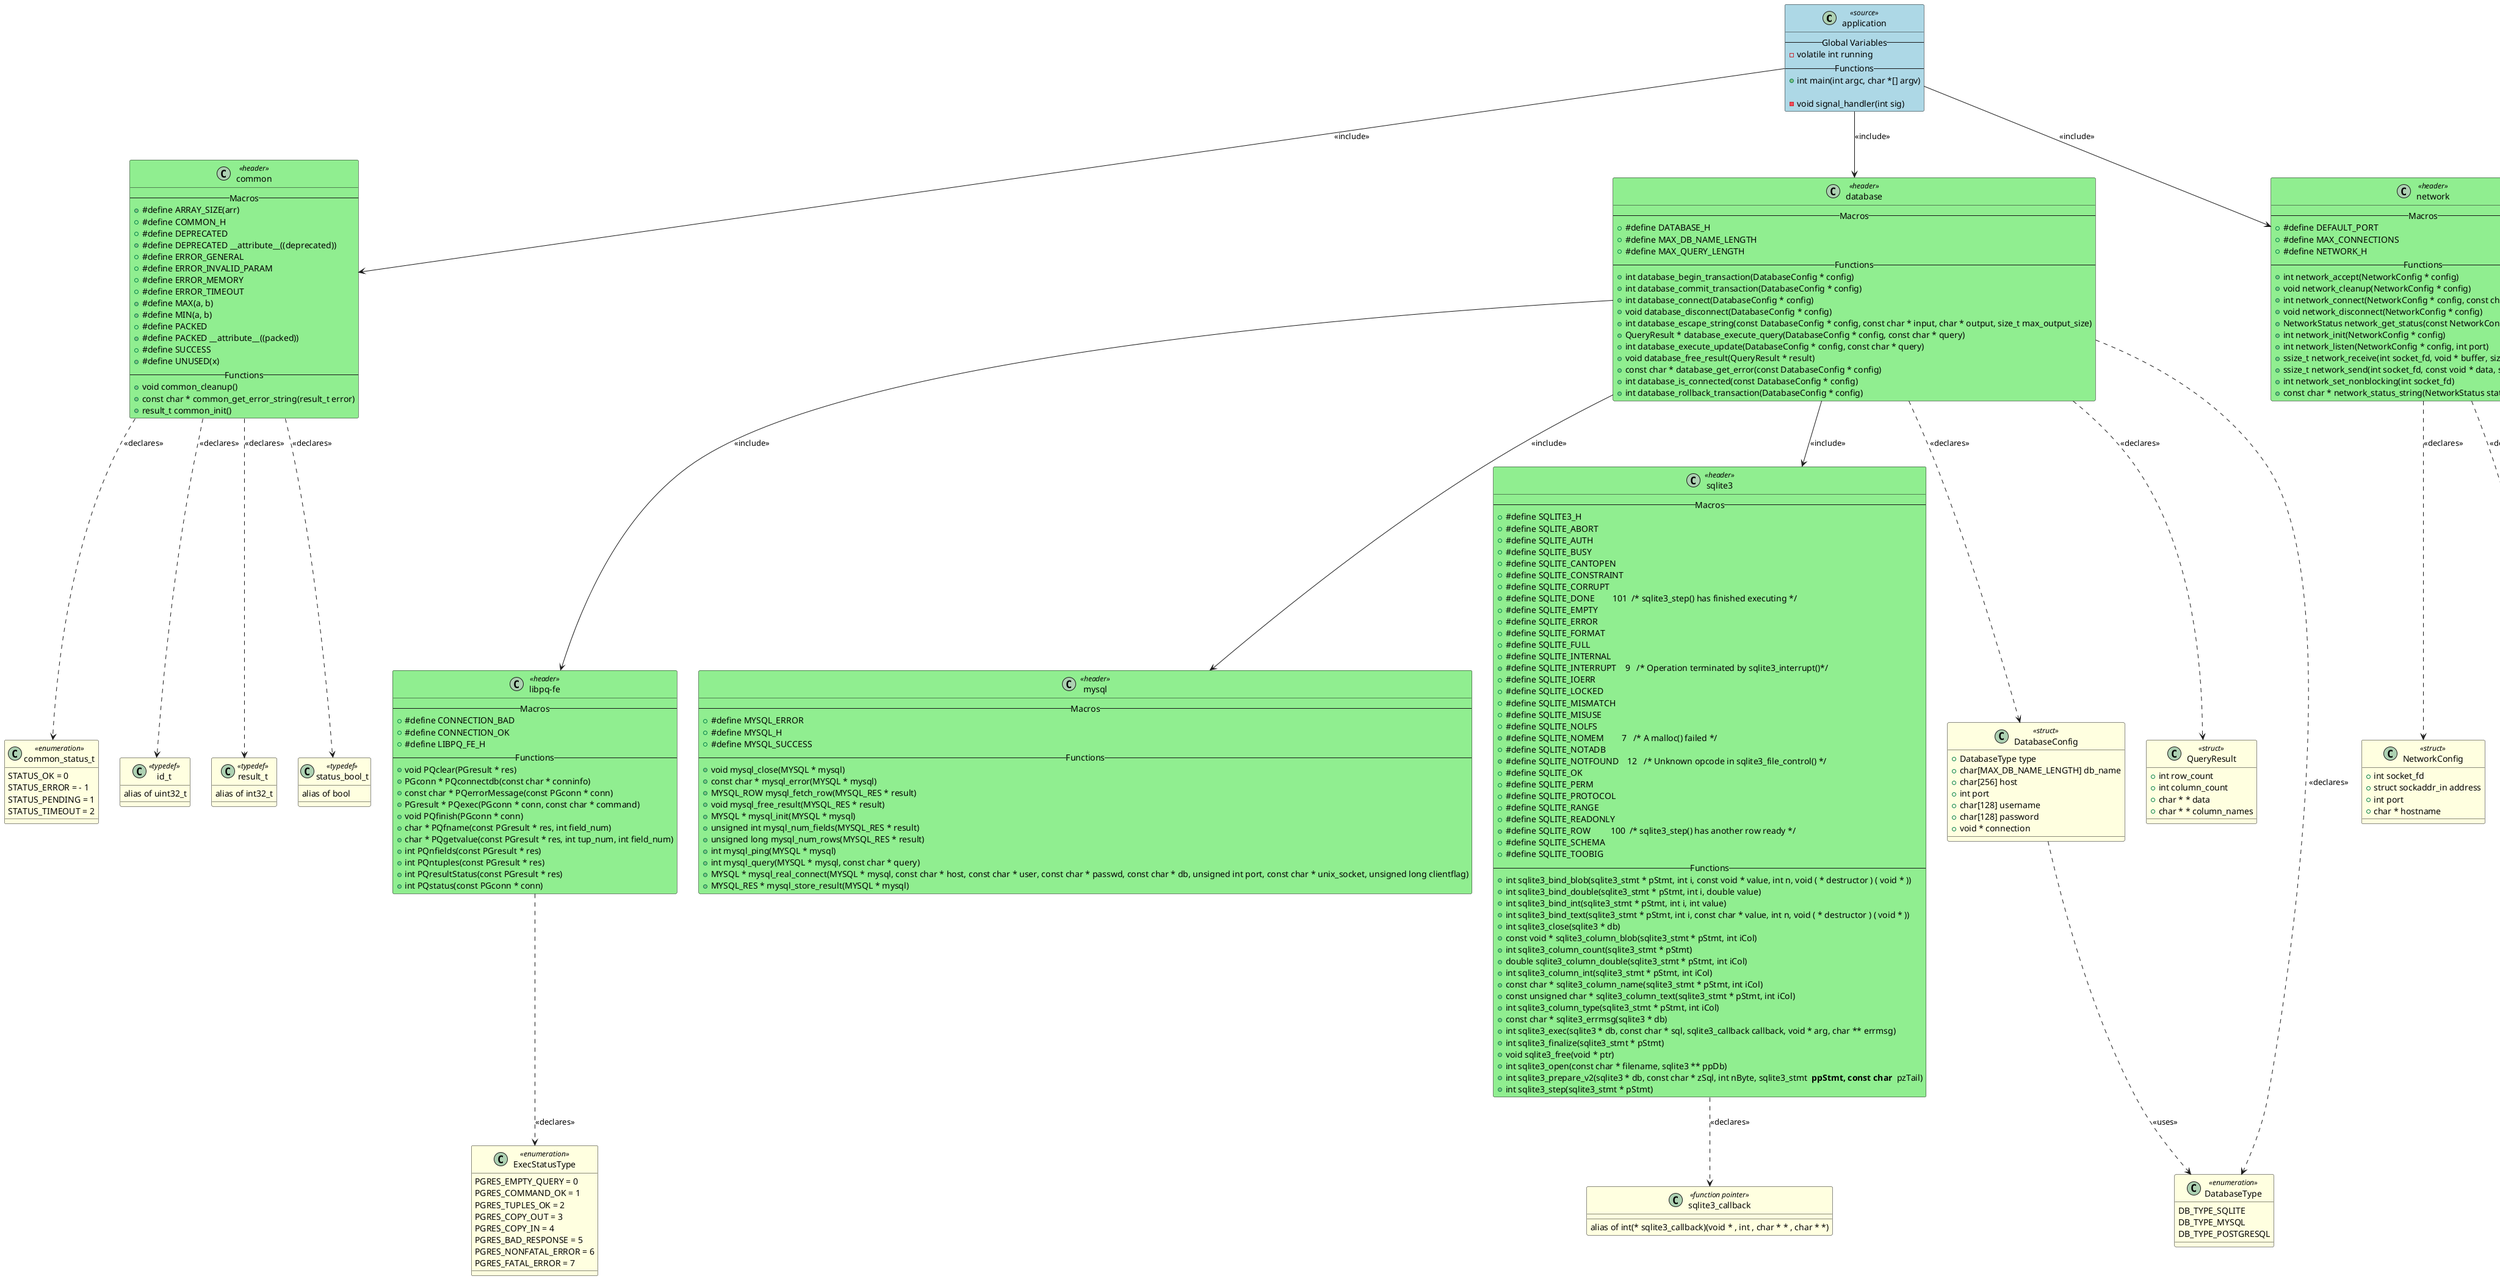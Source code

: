 @startuml application

class "application" as APPLICATION <<source>> #LightBlue
{
    -- Global Variables --
    - volatile int running
    -- Functions --
    + int main(int argc, char *[] argv)

    - void signal_handler(int sig)
}

class "common" as HEADER_COMMON <<header>> #LightGreen
{
    -- Macros --
    + #define ARRAY_SIZE(arr)
    + #define COMMON_H
    + #define DEPRECATED
    + #define DEPRECATED __attribute__((deprecated))
    + #define ERROR_GENERAL
    + #define ERROR_INVALID_PARAM
    + #define ERROR_MEMORY
    + #define ERROR_TIMEOUT
    + #define MAX(a, b)
    + #define MIN(a, b)
    + #define PACKED
    + #define PACKED __attribute__((packed))
    + #define SUCCESS
    + #define UNUSED(x)
    -- Functions --
    + void common_cleanup()
    + const char * common_get_error_string(result_t error)
    + result_t common_init()
}

class "database" as HEADER_DATABASE <<header>> #LightGreen
{
    -- Macros --
    + #define DATABASE_H
    + #define MAX_DB_NAME_LENGTH
    + #define MAX_QUERY_LENGTH
    -- Functions --
    + int database_begin_transaction(DatabaseConfig * config)
    + int database_commit_transaction(DatabaseConfig * config)
    + int database_connect(DatabaseConfig * config)
    + void database_disconnect(DatabaseConfig * config)
    + int database_escape_string(const DatabaseConfig * config, const char * input, char * output, size_t max_output_size)
    + QueryResult * database_execute_query(DatabaseConfig * config, const char * query)
    + int database_execute_update(DatabaseConfig * config, const char * query)
    + void database_free_result(QueryResult * result)
    + const char * database_get_error(const DatabaseConfig * config)
    + int database_is_connected(const DatabaseConfig * config)
    + int database_rollback_transaction(DatabaseConfig * config)
}

class "libpq-fe" as HEADER_LIBPQ_FE <<header>> #LightGreen
{
    -- Macros --
    + #define CONNECTION_BAD
    + #define CONNECTION_OK
    + #define LIBPQ_FE_H
    -- Functions --
    + void PQclear(PGresult * res)
    + PGconn * PQconnectdb(const char * conninfo)
    + const char * PQerrorMessage(const PGconn * conn)
    + PGresult * PQexec(PGconn * conn, const char * command)
    + void PQfinish(PGconn * conn)
    + char * PQfname(const PGresult * res, int field_num)
    + char * PQgetvalue(const PGresult * res, int tup_num, int field_num)
    + int PQnfields(const PGresult * res)
    + int PQntuples(const PGresult * res)
    + int PQresultStatus(const PGresult * res)
    + int PQstatus(const PGconn * conn)
}

class "mysql" as HEADER_MYSQL <<header>> #LightGreen
{
    -- Macros --
    + #define MYSQL_ERROR
    + #define MYSQL_H
    + #define MYSQL_SUCCESS
    -- Functions --
    + void mysql_close(MYSQL * mysql)
    + const char * mysql_error(MYSQL * mysql)
    + MYSQL_ROW mysql_fetch_row(MYSQL_RES * result)
    + void mysql_free_result(MYSQL_RES * result)
    + MYSQL * mysql_init(MYSQL * mysql)
    + unsigned int mysql_num_fields(MYSQL_RES * result)
    + unsigned long mysql_num_rows(MYSQL_RES * result)
    + int mysql_ping(MYSQL * mysql)
    + int mysql_query(MYSQL * mysql, const char * query)
    + MYSQL * mysql_real_connect(MYSQL * mysql, const char * host, const char * user, const char * passwd, const char * db, unsigned int port, const char * unix_socket, unsigned long clientflag)
    + MYSQL_RES * mysql_store_result(MYSQL * mysql)
}

class "network" as HEADER_NETWORK <<header>> #LightGreen
{
    -- Macros --
    + #define DEFAULT_PORT
    + #define MAX_CONNECTIONS
    + #define NETWORK_H
    -- Functions --
    + int network_accept(NetworkConfig * config)
    + void network_cleanup(NetworkConfig * config)
    + int network_connect(NetworkConfig * config, const char * host, int port)
    + void network_disconnect(NetworkConfig * config)
    + NetworkStatus network_get_status(const NetworkConfig * config)
    + int network_init(NetworkConfig * config)
    + int network_listen(NetworkConfig * config, int port)
    + ssize_t network_receive(int socket_fd, void * buffer, size_t size)
    + ssize_t network_send(int socket_fd, const void * data, size_t size)
    + int network_set_nonblocking(int socket_fd)
    + const char * network_status_string(NetworkStatus status)
}

class "sqlite3" as HEADER_SQLITE3 <<header>> #LightGreen
{
    -- Macros --
    + #define SQLITE3_H
    + #define SQLITE_ABORT
    + #define SQLITE_AUTH
    + #define SQLITE_BUSY
    + #define SQLITE_CANTOPEN
    + #define SQLITE_CONSTRAINT
    + #define SQLITE_CORRUPT
    + #define SQLITE_DONE        101  /* sqlite3_step() has finished executing */
    + #define SQLITE_EMPTY
    + #define SQLITE_ERROR
    + #define SQLITE_FORMAT
    + #define SQLITE_FULL
    + #define SQLITE_INTERNAL
    + #define SQLITE_INTERRUPT    9   /* Operation terminated by sqlite3_interrupt()*/
    + #define SQLITE_IOERR
    + #define SQLITE_LOCKED
    + #define SQLITE_MISMATCH
    + #define SQLITE_MISUSE
    + #define SQLITE_NOLFS
    + #define SQLITE_NOMEM        7   /* A malloc() failed */
    + #define SQLITE_NOTADB
    + #define SQLITE_NOTFOUND    12   /* Unknown opcode in sqlite3_file_control() */
    + #define SQLITE_OK
    + #define SQLITE_PERM
    + #define SQLITE_PROTOCOL
    + #define SQLITE_RANGE
    + #define SQLITE_READONLY
    + #define SQLITE_ROW         100  /* sqlite3_step() has another row ready */
    + #define SQLITE_SCHEMA
    + #define SQLITE_TOOBIG
    -- Functions --
    + int sqlite3_bind_blob(sqlite3_stmt * pStmt, int i, const void * value, int n, void ( * destructor ) ( void * ))
    + int sqlite3_bind_double(sqlite3_stmt * pStmt, int i, double value)
    + int sqlite3_bind_int(sqlite3_stmt * pStmt, int i, int value)
    + int sqlite3_bind_text(sqlite3_stmt * pStmt, int i, const char * value, int n, void ( * destructor ) ( void * ))
    + int sqlite3_close(sqlite3 * db)
    + const void * sqlite3_column_blob(sqlite3_stmt * pStmt, int iCol)
    + int sqlite3_column_count(sqlite3_stmt * pStmt)
    + double sqlite3_column_double(sqlite3_stmt * pStmt, int iCol)
    + int sqlite3_column_int(sqlite3_stmt * pStmt, int iCol)
    + const char * sqlite3_column_name(sqlite3_stmt * pStmt, int iCol)
    + const unsigned char * sqlite3_column_text(sqlite3_stmt * pStmt, int iCol)
    + int sqlite3_column_type(sqlite3_stmt * pStmt, int iCol)
    + const char * sqlite3_errmsg(sqlite3 * db)
    + int sqlite3_exec(sqlite3 * db, const char * sql, sqlite3_callback callback, void * arg, char ** errmsg)
    + int sqlite3_finalize(sqlite3_stmt * pStmt)
    + void sqlite3_free(void * ptr)
    + int sqlite3_open(const char * filename, sqlite3 ** ppDb)
    + int sqlite3_prepare_v2(sqlite3 * db, const char * zSql, int nByte, sqlite3_stmt ** ppStmt, const char ** pzTail)
    + int sqlite3_step(sqlite3_stmt * pStmt)
}

class "common_status_t" as TYPEDEF_COMMON_STATUS_T <<enumeration>> #LightYellow
{
    STATUS_OK = 0
    STATUS_ERROR = - 1
    STATUS_PENDING = 1
    STATUS_TIMEOUT = 2
}

class "id_t" as TYPEDEF_ID_T <<typedef>> #LightYellow
{
    alias of uint32_t
}

class "result_t" as TYPEDEF_RESULT_T <<typedef>> #LightYellow
{
    alias of int32_t
}

class "status_bool_t" as TYPEDEF_STATUS_BOOL_T <<typedef>> #LightYellow
{
    alias of bool
}

class "DatabaseConfig" as TYPEDEF_DATABASECONFIG <<struct>> #LightYellow
{
    + DatabaseType type
    + char[MAX_DB_NAME_LENGTH] db_name
    + char[256] host
    + int port
    + char[128] username
    + char[128] password
    + void * connection
}

class "QueryResult" as TYPEDEF_QUERYRESULT <<struct>> #LightYellow
{
    + int row_count
    + int column_count
    + char * * data
    + char * * column_names
}

class "DatabaseType" as TYPEDEF_DATABASETYPE <<enumeration>> #LightYellow
{
    DB_TYPE_SQLITE
    DB_TYPE_MYSQL
    DB_TYPE_POSTGRESQL
}

class "ExecStatusType" as TYPEDEF_EXECSTATUSTYPE <<enumeration>> #LightYellow
{
    PGRES_EMPTY_QUERY = 0
    PGRES_COMMAND_OK = 1
    PGRES_TUPLES_OK = 2
    PGRES_COPY_OUT = 3
    PGRES_COPY_IN = 4
    PGRES_BAD_RESPONSE = 5
    PGRES_NONFATAL_ERROR = 6
    PGRES_FATAL_ERROR = 7
}

class "NetworkConfig" as TYPEDEF_NETWORKCONFIG <<struct>> #LightYellow
{
    + int socket_fd
    + struct sockaddr_in address
    + int port
    + char * hostname
}

class "NetworkStatus" as TYPEDEF_NETWORKSTATUS <<enumeration>> #LightYellow
{
    NET_STATUS_DISCONNECTED
    NET_STATUS_CONNECTING
    NET_STATUS_CONNECTED
    NET_STATUS_ERROR
}

class "sqlite3_callback" as TYPEDEF_SQLITE3_CALLBACK <<function pointer>> #LightYellow
{
    alias of int(* sqlite3_callback)(void * , int , char * * , char * *)
}


' Include relationships
APPLICATION --> HEADER_COMMON : <<include>>
APPLICATION --> HEADER_DATABASE : <<include>>
APPLICATION --> HEADER_NETWORK : <<include>>
HEADER_DATABASE --> HEADER_LIBPQ_FE : <<include>>
HEADER_DATABASE --> HEADER_MYSQL : <<include>>
HEADER_DATABASE --> HEADER_SQLITE3 : <<include>>

' Declaration relationships
HEADER_COMMON ..> TYPEDEF_COMMON_STATUS_T : <<declares>>
HEADER_COMMON ..> TYPEDEF_ID_T : <<declares>>
HEADER_COMMON ..> TYPEDEF_RESULT_T : <<declares>>
HEADER_COMMON ..> TYPEDEF_STATUS_BOOL_T : <<declares>>
HEADER_DATABASE ..> TYPEDEF_DATABASECONFIG : <<declares>>
HEADER_DATABASE ..> TYPEDEF_QUERYRESULT : <<declares>>
HEADER_DATABASE ..> TYPEDEF_DATABASETYPE : <<declares>>
HEADER_LIBPQ_FE ..> TYPEDEF_EXECSTATUSTYPE : <<declares>>
HEADER_NETWORK ..> TYPEDEF_NETWORKCONFIG : <<declares>>
HEADER_NETWORK ..> TYPEDEF_NETWORKSTATUS : <<declares>>
HEADER_SQLITE3 ..> TYPEDEF_SQLITE3_CALLBACK : <<declares>>

' Uses relationships
TYPEDEF_DATABASECONFIG ..> TYPEDEF_DATABASETYPE : <<uses>>

@enduml